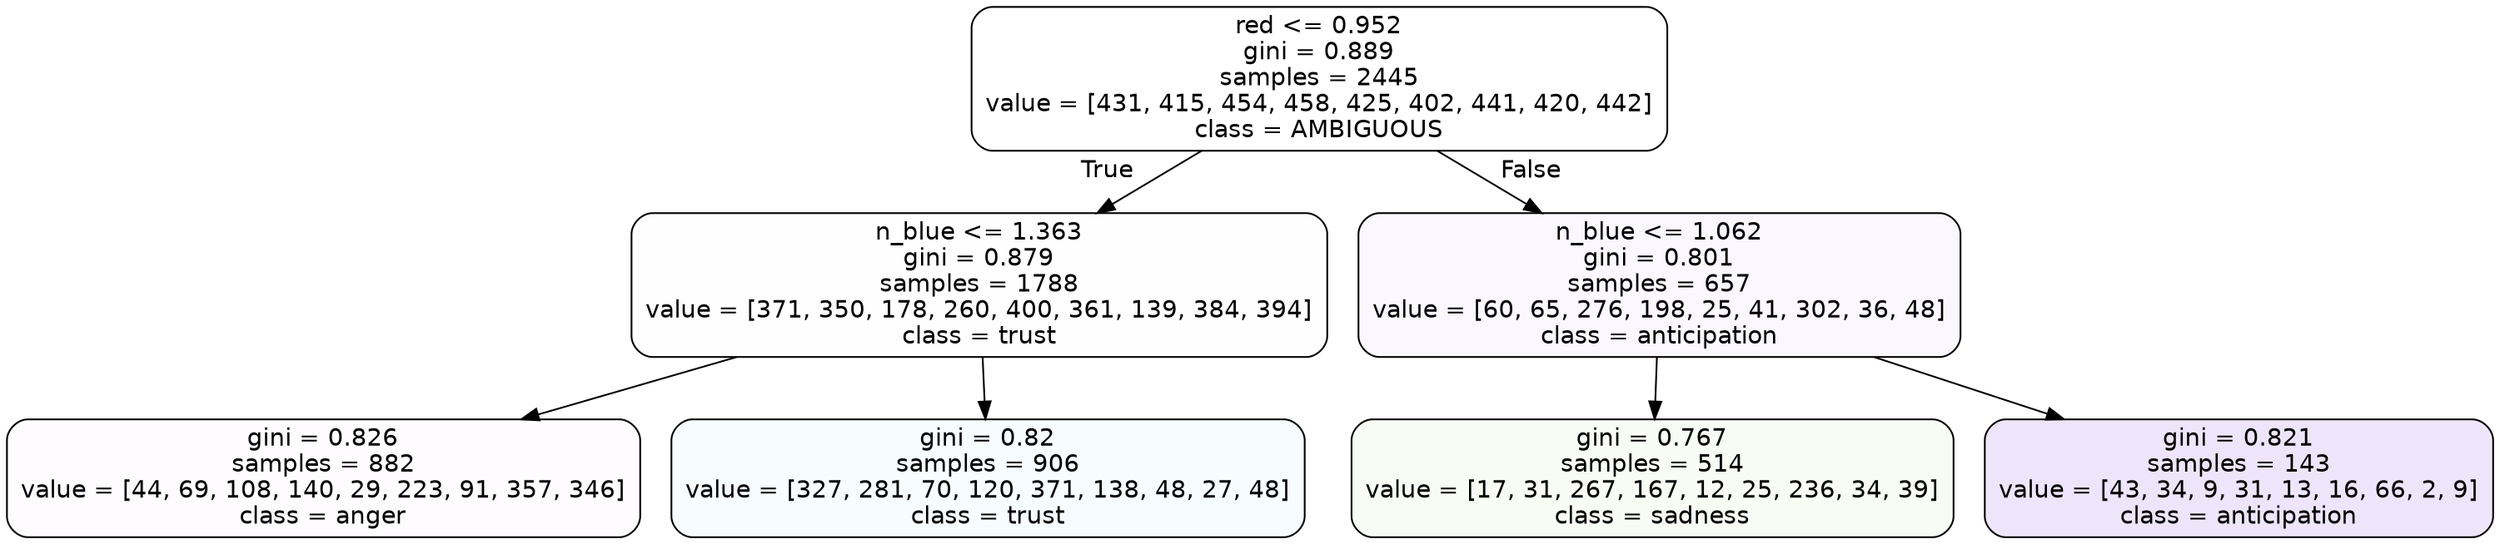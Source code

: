 digraph Tree {
node [shape=box, style="filled, rounded", color="black", fontname=helvetica] ;
edge [fontname=helvetica] ;
0 [label="red <= 0.952\ngini = 0.889\nsamples = 2445\nvalue = [431, 415, 454, 458, 425, 402, 441, 420, 442]\nclass = AMBIGUOUS", fillcolor="#39e58100"] ;
1 [label="n_blue <= 1.363\ngini = 0.879\nsamples = 1788\nvalue = [371, 350, 178, 260, 400, 361, 139, 384, 394]\nclass = trust", fillcolor="#39d7e501"] ;
0 -> 1 [labeldistance=2.5, labelangle=45, headlabel="True"] ;
2 [label="gini = 0.826\nsamples = 882\nvalue = [44, 69, 108, 140, 29, 223, 91, 357, 346]\nclass = anger", fillcolor="#e539d703"] ;
1 -> 2 ;
3 [label="gini = 0.82\nsamples = 906\nvalue = [327, 281, 70, 120, 371, 138, 48, 27, 48]\nclass = trust", fillcolor="#39d7e50a"] ;
1 -> 3 ;
4 [label="n_blue <= 1.062\ngini = 0.801\nsamples = 657\nvalue = [60, 65, 276, 198, 25, 41, 302, 36, 48]\nclass = anticipation", fillcolor="#8139e509"] ;
0 -> 4 [labeldistance=2.5, labelangle=-45, headlabel="False"] ;
5 [label="gini = 0.767\nsamples = 514\nvalue = [17, 31, 267, 167, 12, 25, 236, 34, 39]\nclass = sadness", fillcolor="#64e5390d"] ;
4 -> 5 ;
6 [label="gini = 0.821\nsamples = 143\nvalue = [43, 34, 9, 31, 13, 16, 66, 2, 9]\nclass = anticipation", fillcolor="#8139e521"] ;
4 -> 6 ;
}